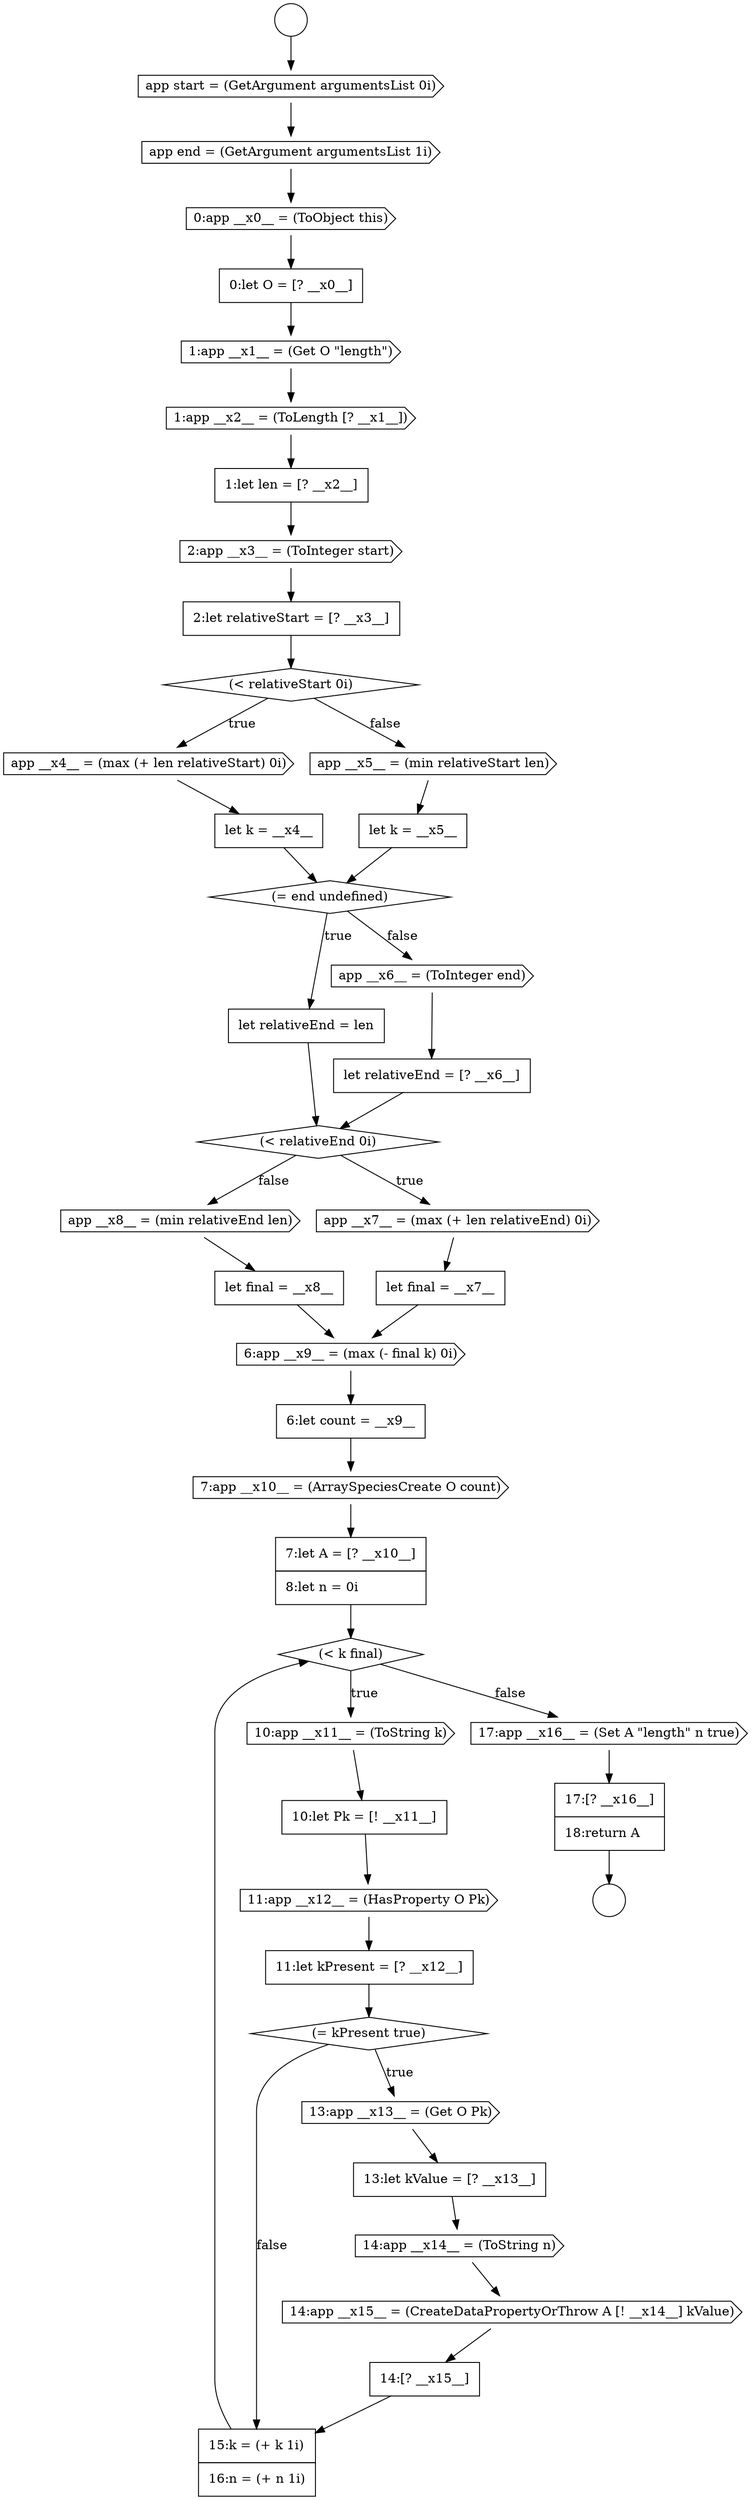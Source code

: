 digraph {
  node15450 [shape=diamond, label=<<font color="black">(&lt; relativeStart 0i)</font>> color="black" fillcolor="white" style=filled]
  node15441 [shape=cds, label=<<font color="black">app start = (GetArgument argumentsList 0i)</font>> color="black" fillcolor="white" style=filled]
  node15449 [shape=none, margin=0, label=<<font color="black">
    <table border="0" cellborder="1" cellspacing="0" cellpadding="10">
      <tr><td align="left">2:let relativeStart = [? __x3__]</td></tr>
    </table>
  </font>> color="black" fillcolor="white" style=filled]
  node15439 [shape=circle label=" " color="black" fillcolor="white" style=filled]
  node15471 [shape=cds, label=<<font color="black">11:app __x12__ = (HasProperty O Pk)</font>> color="black" fillcolor="white" style=filled]
  node15470 [shape=none, margin=0, label=<<font color="black">
    <table border="0" cellborder="1" cellspacing="0" cellpadding="10">
      <tr><td align="left">10:let Pk = [! __x11__]</td></tr>
    </table>
  </font>> color="black" fillcolor="white" style=filled]
  node15465 [shape=none, margin=0, label=<<font color="black">
    <table border="0" cellborder="1" cellspacing="0" cellpadding="10">
      <tr><td align="left">6:let count = __x9__</td></tr>
    </table>
  </font>> color="black" fillcolor="white" style=filled]
  node15447 [shape=none, margin=0, label=<<font color="black">
    <table border="0" cellborder="1" cellspacing="0" cellpadding="10">
      <tr><td align="left">1:let len = [? __x2__]</td></tr>
    </table>
  </font>> color="black" fillcolor="white" style=filled]
  node15479 [shape=none, margin=0, label=<<font color="black">
    <table border="0" cellborder="1" cellspacing="0" cellpadding="10">
      <tr><td align="left">15:k = (+ k 1i)</td></tr>
      <tr><td align="left">16:n = (+ n 1i)</td></tr>
    </table>
  </font>> color="black" fillcolor="white" style=filled]
  node15443 [shape=cds, label=<<font color="black">0:app __x0__ = (ToObject this)</font>> color="black" fillcolor="white" style=filled]
  node15469 [shape=cds, label=<<font color="black">10:app __x11__ = (ToString k)</font>> color="black" fillcolor="white" style=filled]
  node15476 [shape=cds, label=<<font color="black">14:app __x14__ = (ToString n)</font>> color="black" fillcolor="white" style=filled]
  node15451 [shape=cds, label=<<font color="black">app __x4__ = (max (+ len relativeStart) 0i)</font>> color="black" fillcolor="white" style=filled]
  node15467 [shape=none, margin=0, label=<<font color="black">
    <table border="0" cellborder="1" cellspacing="0" cellpadding="10">
      <tr><td align="left">7:let A = [? __x10__]</td></tr>
      <tr><td align="left">8:let n = 0i</td></tr>
    </table>
  </font>> color="black" fillcolor="white" style=filled]
  node15440 [shape=circle label=" " color="black" fillcolor="white" style=filled]
  node15472 [shape=none, margin=0, label=<<font color="black">
    <table border="0" cellborder="1" cellspacing="0" cellpadding="10">
      <tr><td align="left">11:let kPresent = [? __x12__]</td></tr>
    </table>
  </font>> color="black" fillcolor="white" style=filled]
  node15477 [shape=cds, label=<<font color="black">14:app __x15__ = (CreateDataPropertyOrThrow A [! __x14__] kValue)</font>> color="black" fillcolor="white" style=filled]
  node15462 [shape=cds, label=<<font color="black">app __x8__ = (min relativeEnd len)</font>> color="black" fillcolor="white" style=filled]
  node15445 [shape=cds, label=<<font color="black">1:app __x1__ = (Get O &quot;length&quot;)</font>> color="black" fillcolor="white" style=filled]
  node15468 [shape=diamond, label=<<font color="black">(&lt; k final)</font>> color="black" fillcolor="white" style=filled]
  node15473 [shape=diamond, label=<<font color="black">(= kPresent true)</font>> color="black" fillcolor="white" style=filled]
  node15458 [shape=none, margin=0, label=<<font color="black">
    <table border="0" cellborder="1" cellspacing="0" cellpadding="10">
      <tr><td align="left">let relativeEnd = [? __x6__]</td></tr>
    </table>
  </font>> color="black" fillcolor="white" style=filled]
  node15454 [shape=none, margin=0, label=<<font color="black">
    <table border="0" cellborder="1" cellspacing="0" cellpadding="10">
      <tr><td align="left">let k = __x5__</td></tr>
    </table>
  </font>> color="black" fillcolor="white" style=filled]
  node15466 [shape=cds, label=<<font color="black">7:app __x10__ = (ArraySpeciesCreate O count)</font>> color="black" fillcolor="white" style=filled]
  node15459 [shape=diamond, label=<<font color="black">(&lt; relativeEnd 0i)</font>> color="black" fillcolor="white" style=filled]
  node15481 [shape=none, margin=0, label=<<font color="black">
    <table border="0" cellborder="1" cellspacing="0" cellpadding="10">
      <tr><td align="left">17:[? __x16__]</td></tr>
      <tr><td align="left">18:return A</td></tr>
    </table>
  </font>> color="black" fillcolor="white" style=filled]
  node15456 [shape=none, margin=0, label=<<font color="black">
    <table border="0" cellborder="1" cellspacing="0" cellpadding="10">
      <tr><td align="left">let relativeEnd = len</td></tr>
    </table>
  </font>> color="black" fillcolor="white" style=filled]
  node15442 [shape=cds, label=<<font color="black">app end = (GetArgument argumentsList 1i)</font>> color="black" fillcolor="white" style=filled]
  node15478 [shape=none, margin=0, label=<<font color="black">
    <table border="0" cellborder="1" cellspacing="0" cellpadding="10">
      <tr><td align="left">14:[? __x15__]</td></tr>
    </table>
  </font>> color="black" fillcolor="white" style=filled]
  node15463 [shape=none, margin=0, label=<<font color="black">
    <table border="0" cellborder="1" cellspacing="0" cellpadding="10">
      <tr><td align="left">let final = __x8__</td></tr>
    </table>
  </font>> color="black" fillcolor="white" style=filled]
  node15446 [shape=cds, label=<<font color="black">1:app __x2__ = (ToLength [? __x1__])</font>> color="black" fillcolor="white" style=filled]
  node15474 [shape=cds, label=<<font color="black">13:app __x13__ = (Get O Pk)</font>> color="black" fillcolor="white" style=filled]
  node15460 [shape=cds, label=<<font color="black">app __x7__ = (max (+ len relativeEnd) 0i)</font>> color="black" fillcolor="white" style=filled]
  node15452 [shape=none, margin=0, label=<<font color="black">
    <table border="0" cellborder="1" cellspacing="0" cellpadding="10">
      <tr><td align="left">let k = __x4__</td></tr>
    </table>
  </font>> color="black" fillcolor="white" style=filled]
  node15455 [shape=diamond, label=<<font color="black">(= end undefined)</font>> color="black" fillcolor="white" style=filled]
  node15453 [shape=cds, label=<<font color="black">app __x5__ = (min relativeStart len)</font>> color="black" fillcolor="white" style=filled]
  node15475 [shape=none, margin=0, label=<<font color="black">
    <table border="0" cellborder="1" cellspacing="0" cellpadding="10">
      <tr><td align="left">13:let kValue = [? __x13__]</td></tr>
    </table>
  </font>> color="black" fillcolor="white" style=filled]
  node15464 [shape=cds, label=<<font color="black">6:app __x9__ = (max (- final k) 0i)</font>> color="black" fillcolor="white" style=filled]
  node15448 [shape=cds, label=<<font color="black">2:app __x3__ = (ToInteger start)</font>> color="black" fillcolor="white" style=filled]
  node15480 [shape=cds, label=<<font color="black">17:app __x16__ = (Set A &quot;length&quot; n true)</font>> color="black" fillcolor="white" style=filled]
  node15461 [shape=none, margin=0, label=<<font color="black">
    <table border="0" cellborder="1" cellspacing="0" cellpadding="10">
      <tr><td align="left">let final = __x7__</td></tr>
    </table>
  </font>> color="black" fillcolor="white" style=filled]
  node15444 [shape=none, margin=0, label=<<font color="black">
    <table border="0" cellborder="1" cellspacing="0" cellpadding="10">
      <tr><td align="left">0:let O = [? __x0__]</td></tr>
    </table>
  </font>> color="black" fillcolor="white" style=filled]
  node15457 [shape=cds, label=<<font color="black">app __x6__ = (ToInteger end)</font>> color="black" fillcolor="white" style=filled]
  node15462 -> node15463 [ color="black"]
  node15443 -> node15444 [ color="black"]
  node15466 -> node15467 [ color="black"]
  node15444 -> node15445 [ color="black"]
  node15472 -> node15473 [ color="black"]
  node15473 -> node15474 [label=<<font color="black">true</font>> color="black"]
  node15473 -> node15479 [label=<<font color="black">false</font>> color="black"]
  node15467 -> node15468 [ color="black"]
  node15477 -> node15478 [ color="black"]
  node15450 -> node15451 [label=<<font color="black">true</font>> color="black"]
  node15450 -> node15453 [label=<<font color="black">false</font>> color="black"]
  node15447 -> node15448 [ color="black"]
  node15468 -> node15469 [label=<<font color="black">true</font>> color="black"]
  node15468 -> node15480 [label=<<font color="black">false</font>> color="black"]
  node15445 -> node15446 [ color="black"]
  node15469 -> node15470 [ color="black"]
  node15481 -> node15440 [ color="black"]
  node15480 -> node15481 [ color="black"]
  node15456 -> node15459 [ color="black"]
  node15459 -> node15460 [label=<<font color="black">true</font>> color="black"]
  node15459 -> node15462 [label=<<font color="black">false</font>> color="black"]
  node15446 -> node15447 [ color="black"]
  node15458 -> node15459 [ color="black"]
  node15475 -> node15476 [ color="black"]
  node15461 -> node15464 [ color="black"]
  node15465 -> node15466 [ color="black"]
  node15453 -> node15454 [ color="black"]
  node15460 -> node15461 [ color="black"]
  node15464 -> node15465 [ color="black"]
  node15449 -> node15450 [ color="black"]
  node15457 -> node15458 [ color="black"]
  node15478 -> node15479 [ color="black"]
  node15463 -> node15464 [ color="black"]
  node15439 -> node15441 [ color="black"]
  node15455 -> node15456 [label=<<font color="black">true</font>> color="black"]
  node15455 -> node15457 [label=<<font color="black">false</font>> color="black"]
  node15471 -> node15472 [ color="black"]
  node15476 -> node15477 [ color="black"]
  node15442 -> node15443 [ color="black"]
  node15474 -> node15475 [ color="black"]
  node15479 -> node15468 [ color="black"]
  node15452 -> node15455 [ color="black"]
  node15454 -> node15455 [ color="black"]
  node15441 -> node15442 [ color="black"]
  node15470 -> node15471 [ color="black"]
  node15451 -> node15452 [ color="black"]
  node15448 -> node15449 [ color="black"]
}
